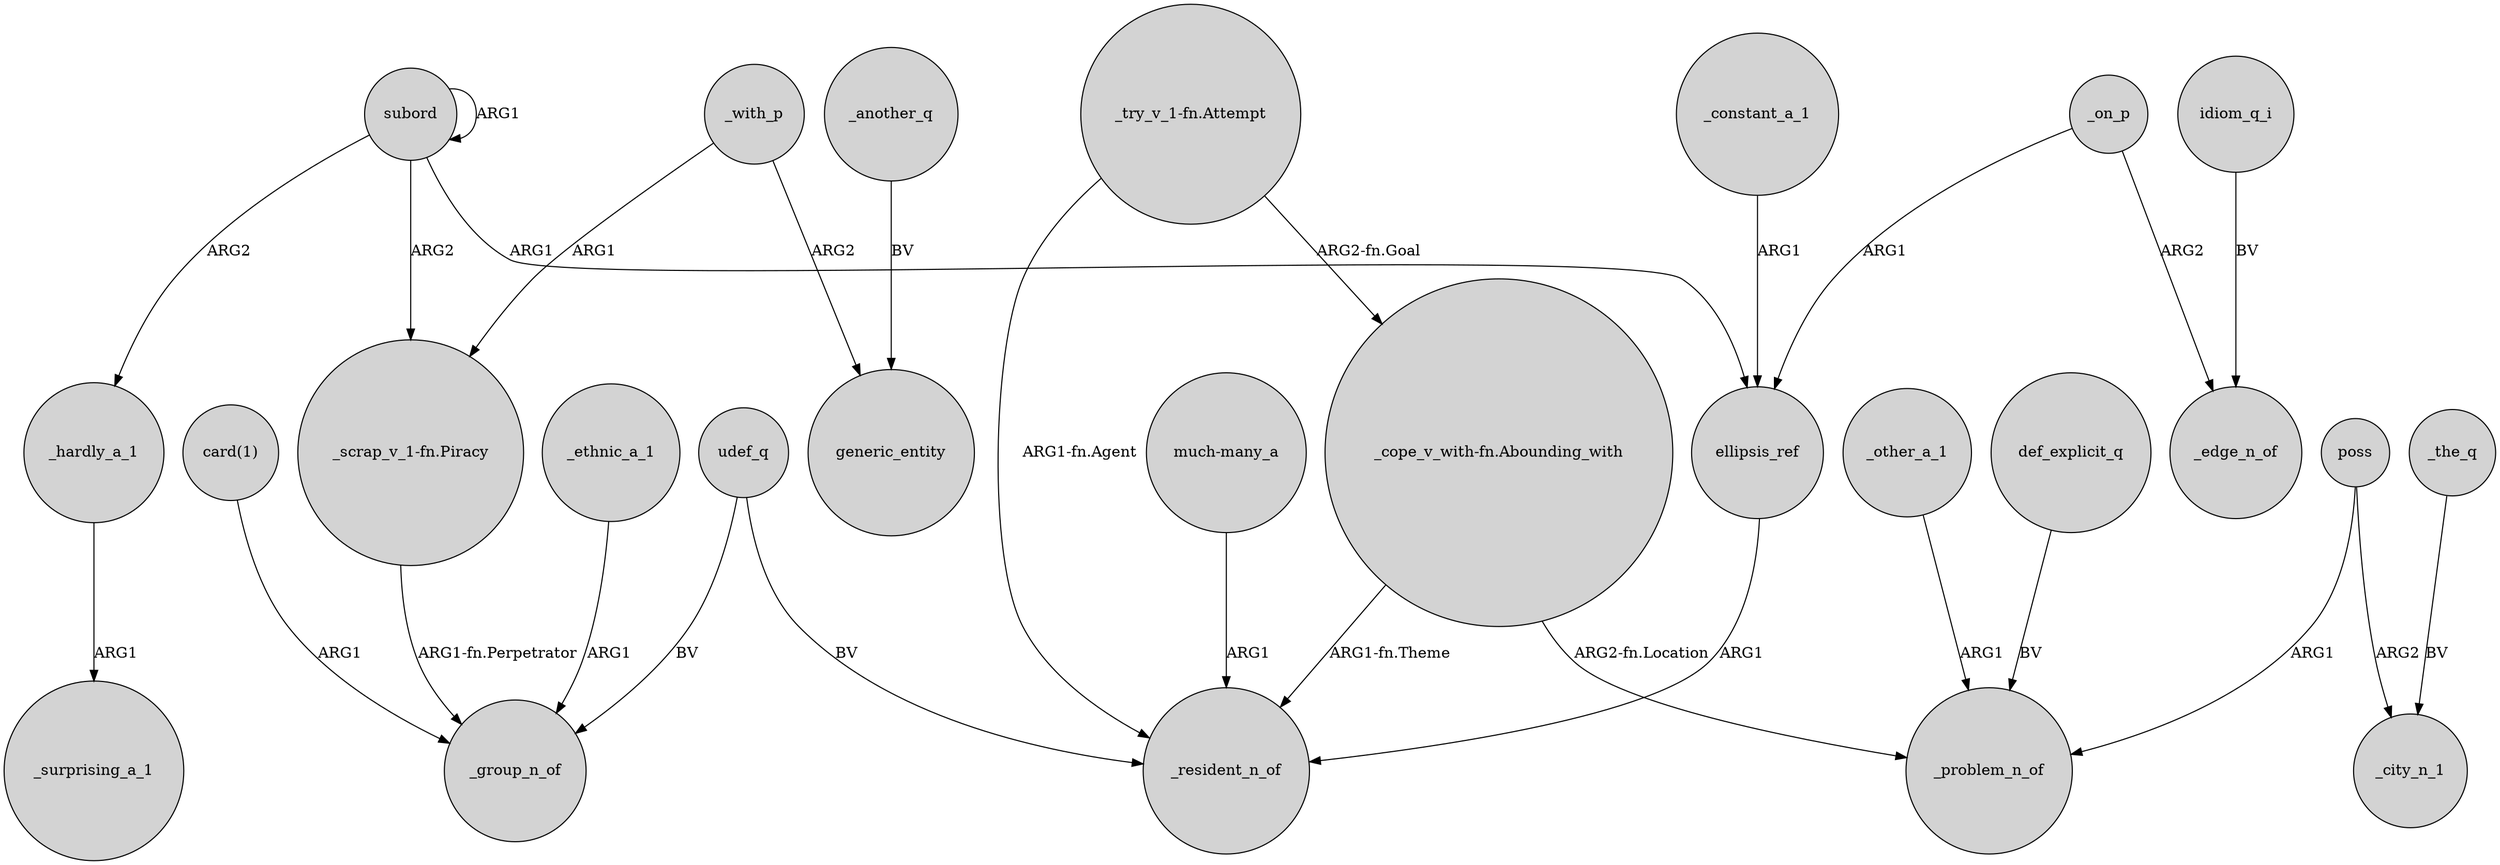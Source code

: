 digraph {
	node [shape=circle style=filled]
	"_scrap_v_1-fn.Piracy" -> _group_n_of [label="ARG1-fn.Perpetrator"]
	udef_q -> _resident_n_of [label=BV]
	_another_q -> generic_entity [label=BV]
	_with_p -> "_scrap_v_1-fn.Piracy" [label=ARG1]
	udef_q -> _group_n_of [label=BV]
	_on_p -> _edge_n_of [label=ARG2]
	subord -> _hardly_a_1 [label=ARG2]
	"_try_v_1-fn.Attempt" -> "_cope_v_with-fn.Abounding_with" [label="ARG2-fn.Goal"]
	poss -> _problem_n_of [label=ARG1]
	subord -> "_scrap_v_1-fn.Piracy" [label=ARG2]
	_ethnic_a_1 -> _group_n_of [label=ARG1]
	"_try_v_1-fn.Attempt" -> _resident_n_of [label="ARG1-fn.Agent"]
	poss -> _city_n_1 [label=ARG2]
	subord -> subord [label=ARG1]
	_with_p -> generic_entity [label=ARG2]
	"much-many_a" -> _resident_n_of [label=ARG1]
	subord -> ellipsis_ref [label=ARG1]
	def_explicit_q -> _problem_n_of [label=BV]
	_the_q -> _city_n_1 [label=BV]
	_hardly_a_1 -> _surprising_a_1 [label=ARG1]
	"card(1)" -> _group_n_of [label=ARG1]
	idiom_q_i -> _edge_n_of [label=BV]
	"_cope_v_with-fn.Abounding_with" -> _problem_n_of [label="ARG2-fn.Location"]
	_other_a_1 -> _problem_n_of [label=ARG1]
	_on_p -> ellipsis_ref [label=ARG1]
	"_cope_v_with-fn.Abounding_with" -> _resident_n_of [label="ARG1-fn.Theme"]
	ellipsis_ref -> _resident_n_of [label=ARG1]
	_constant_a_1 -> ellipsis_ref [label=ARG1]
}
